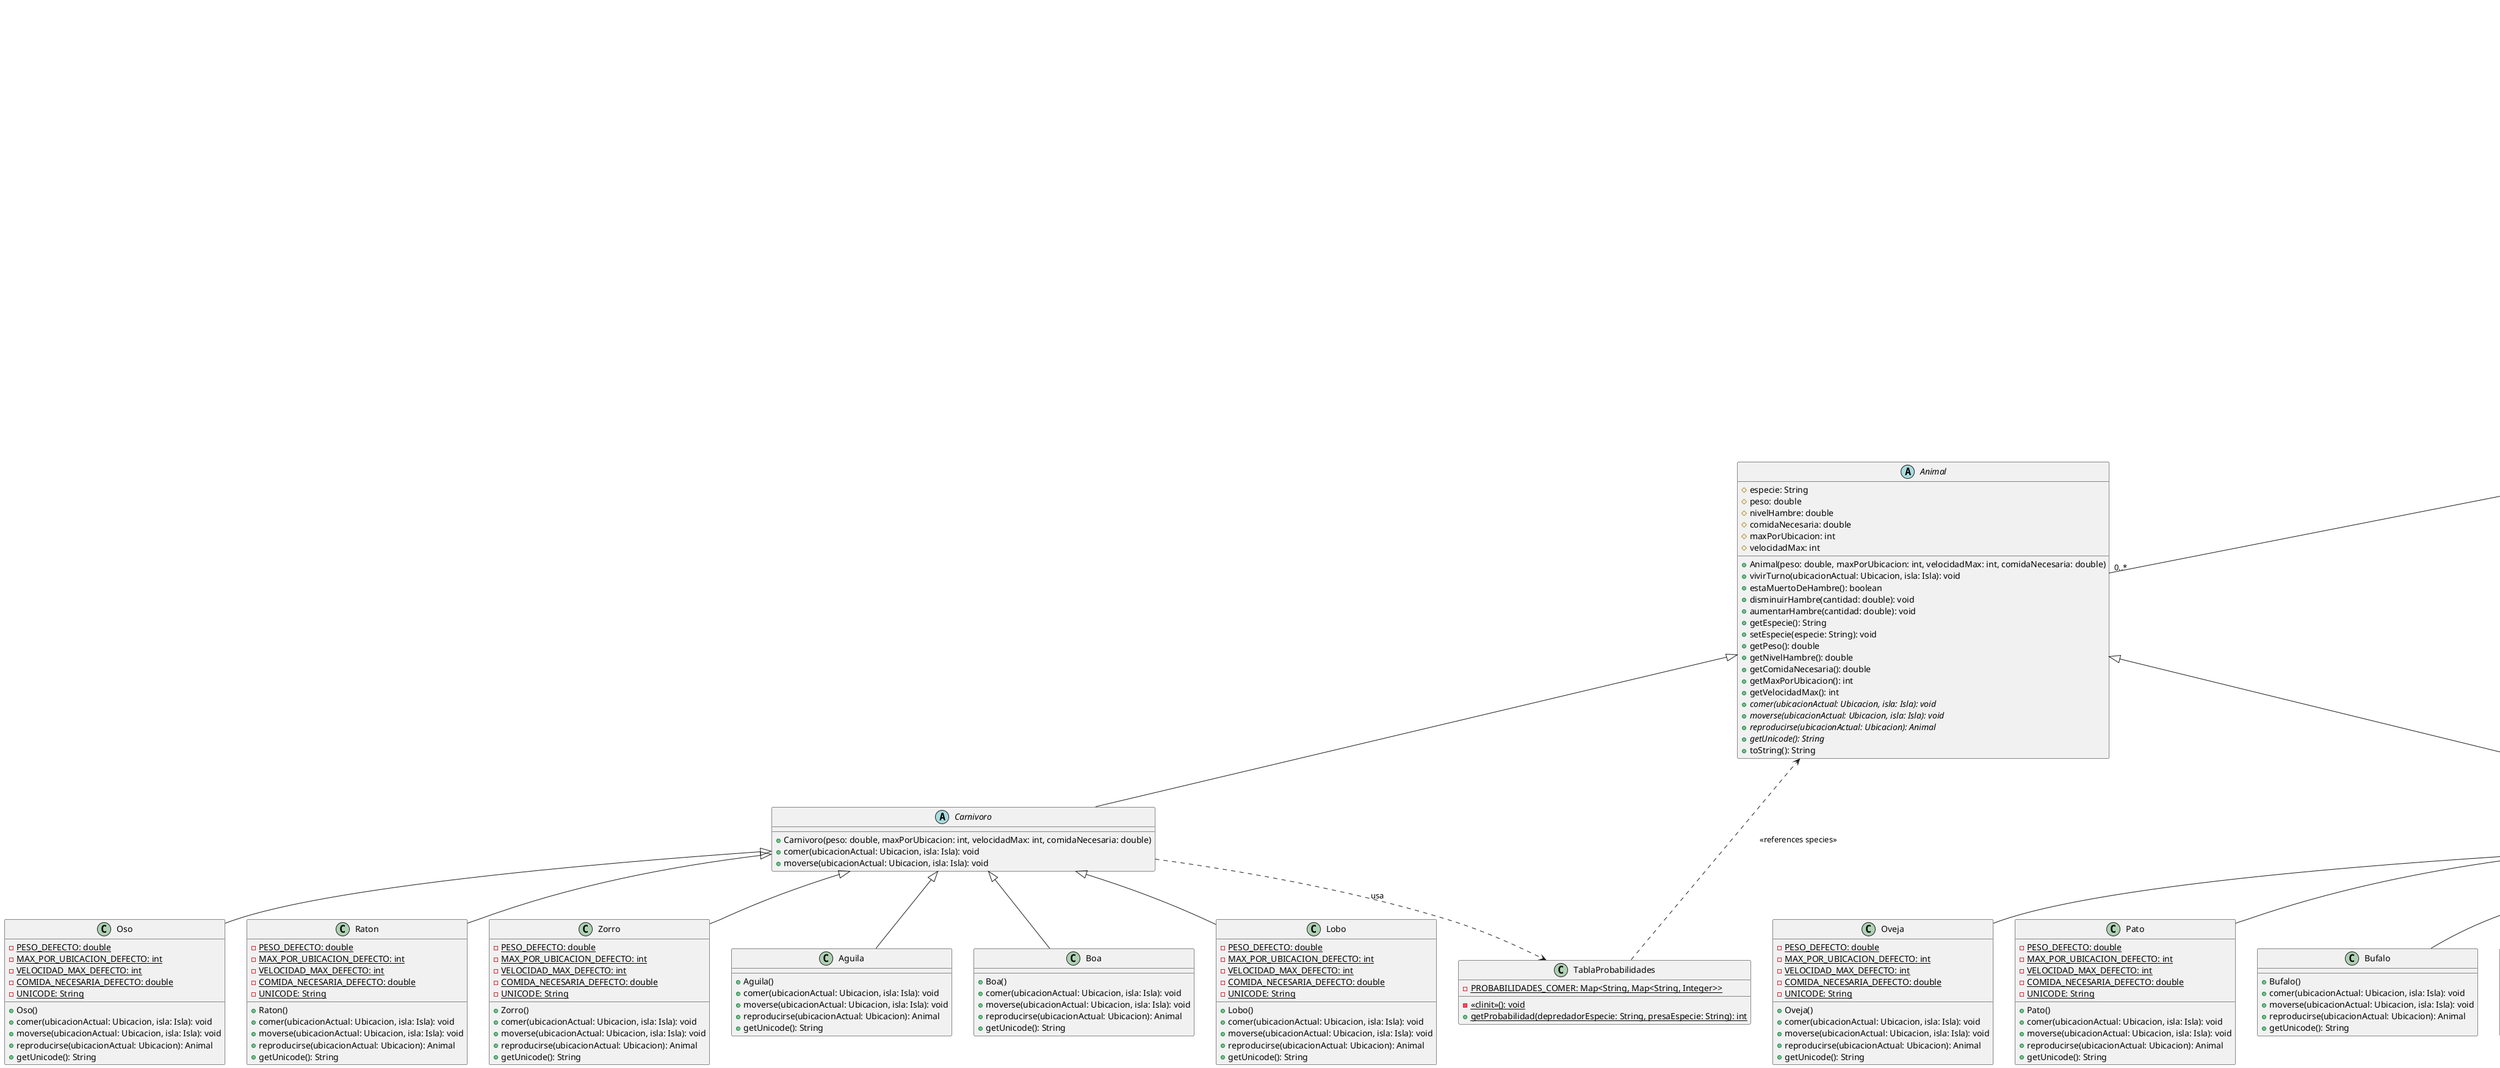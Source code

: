 @startuml

' Relaciones de Asociación / Dependencia
Isla "1" *-- "filas*columnas N" Ubicacion : Una Isla contiene muchas ubicaciones
Ubicacion "1" *-- "0..*" Animal  : Una Ubicacion contiene CERO o MÁS Animales
Ubicacion "1" *-- "1" Planta : Una Ubicacion contiene CERO o MÁS Plantas

Carnivoro ..> TablaProbabilidades : usa
Herbivoro ..> Planta : come

TablaProbabilidades ..> Animal : <<references species>>


class Isla {
        - grid: Ubicacion[][]
        - filas: int
        - columnas: int
        + Isla(filas: int, columnas: int)
        + getUbicacion(fila: int, columna: int): Ubicacion
        + imprimirEstadisticas(): void
        + generarNuevasPlantas(): void
        + getAnimalesEnUbicacion(): Map<Ubicacion, List<Animal>>
        + getUbicacionDeAnimal(animal: Animal): Ubicacion
        + getUbicacionesAdyacentes(ubicacion: Ubicacion): List<Ubicacion>
}

class Ubicacion {
        - fila: int
        - columna: int
        - animalesEnUbicacion: CopyOnWriteArrayList<Animal>
        - plantasEnUbicacion: CopyOnWriteArrayList<Planta>
        + Ubicacion(fila: int, columna: int)
        + getFila(): int
        + getColumna(): int
        + agregarAnimal(animal: Animal): void
        + removerAnimal(animal: Animal): void
        + agregarPlanta(planta: Planta): void
        + removerPlanta(planta: Planta): void
        + getAnimalesEnUbicacion(): CopyOnWriteArrayList<Animal>
        + getPlantasEnUbicacion(): CopyOnWriteArrayList<Planta>
        + contarAnimalesDeEspecie(especie: String): long
        + puedeAgregarAnimal(especie: String, maxPorUbicacion: int): boolean
        + toString(): String
    }

 abstract class Animal {
        # especie: String
        # peso: double
        # nivelHambre: double
        # comidaNecesaria: double
        # maxPorUbicacion: int
        # velocidadMax: int
        + Animal(peso: double, maxPorUbicacion: int, velocidadMax: int, comidaNecesaria: double)
        + vivirTurno(ubicacionActual: Ubicacion, isla: Isla): void
        + estaMuertoDeHambre(): boolean
        + disminuirHambre(cantidad: double): void
        + aumentarHambre(cantidad: double): void
        + getEspecie(): String
        + setEspecie(especie: String): void
        + getPeso(): double
        + getNivelHambre(): double
        + getComidaNecesaria(): double
        + getMaxPorUbicacion(): int
        + getVelocidadMax(): int
        + {abstract} comer(ubicacionActual: Ubicacion, isla: Isla): void
        + {abstract} moverse(ubicacionActual: Ubicacion, isla: Isla): void
        + {abstract} reproducirse(ubicacionActual: Ubicacion): Animal
        + {abstract} getUnicode(): String
        + toString(): String
    }

abstract class Carnivoro extends Animal {
        + Carnivoro(peso: double, maxPorUbicacion: int, velocidadMax: int, comidaNecesaria: double)
        + comer(ubicacionActual: Ubicacion, isla: Isla): void
        + moverse(ubicacionActual: Ubicacion, isla: Isla): void
    }

abstract class Herbivoro extends Animal {
        + Herbivoro(peso: double, maxPorUbicacion: int, velocidadMax: int, comidaNecesaria: double)
        + comer(ubicacionActual: Ubicacion, isla: Isla): void
        + moverse(ubicacionActual: Ubicacion, isla: Isla): void
     }

class Planta {
        - peso: double
        + Planta(peso: double)
        + getPeso(): double
        + setPeso(peso: double): void
        + getTipo(): String
        + toString(): String
    }


class Aguila extends Carnivoro {
    + Aguila()
    + comer(ubicacionActual: Ubicacion, isla: Isla): void
    + moverse(ubicacionActual: Ubicacion, isla: Isla): void
    + reproducirse(ubicacionActual: Ubicacion): Animal
    + getUnicode(): String
}

class Boa extends Carnivoro {
    + Boa()
    + comer(ubicacionActual: Ubicacion, isla: Isla): void
    + moverse(ubicacionActual: Ubicacion, isla: Isla): void
    + reproducirse(ubicacionActual: Ubicacion): Animal
    + getUnicode(): String
}

class Bufalo extends Herbivoro {
    + Bufalo()
    + comer(ubicacionActual: Ubicacion, isla: Isla): void
    + moverse(ubicacionActual: Ubicacion, isla: Isla): void
    + reproducirse(ubicacionActual: Ubicacion): Animal
    + getUnicode(): String
}

class Caballo extends Herbivoro {
    + Caballo()
    + comer(ubicacionActual: Ubicacion, isla: Isla): void
    + moverse(ubicacionActual: Ubicacion, isla: Isla): void
    + reproducirse(ubicacionActual: Ubicacion): Animal
    + getUnicode(): String
}

class Cabra extends Herbivoro {
    + Cabra()
    + comer(ubicacionActual: Ubicacion, isla: Isla): void
    + moverse(ubicacionActual: Ubicacion, isla: Isla): void
    + reproducirse(ubicacionActual: Ubicacion): Animal
    + getUnicode(): String
}

class Ciervo extends Herbivoro {
    + Ciervo()
    + comer(ubicacionActual: Ubicacion, isla: Isla): void
    + moverse(ubicacionActual: Ubicacion, isla: Isla): void
    + reproducirse(ubicacionActual: Ubicacion): Animal
    + getUnicode(): String
}

class Conejo extends Herbivoro {
        - {static} PESO_DEFECTO: double
        - {static} MAX_POR_UBICACION_DEFECTO: int
        - {static} VELOCIDAD_MAX_DEFECTO: int
        - {static} COMIDA_NECESARIA_DEFECTO: double
        - {static} UNICODE: String
        + Conejo()
        + comer(ubicacionActual: Ubicacion, isla: Isla): void
        + moverse(ubicacionActual: Ubicacion, isla: Isla): void
        + reproducirse(ubicacionActual: Ubicacion): Animal
        + getUnicode(): String
}

class Jabali extends Herbivoro {
       - {static} PESO_DEFECTO: double
       - {static} MAX_POR_UBICACION_DEFECTO: int
       - {static} VELOCIDAD_MAX_DEFECTO: int
       - {static} COMIDA_NECESARIA_DEFECTO: double
       - {static} UNICODE: String
       + Jabali()
       + comer(ubicacionActual: Ubicacion, isla: Isla): void
       + moverse(ubicacionActual: Ubicacion, isla: Isla): void
       + reproducirse(ubicacionActual: Ubicacion): Animal
       + getUnicode(): String
}

class Lobo extends Carnivoro {
        - {static} PESO_DEFECTO: double
        - {static} MAX_POR_UBICACION_DEFECTO: int
        - {static} VELOCIDAD_MAX_DEFECTO: int
        - {static} COMIDA_NECESARIA_DEFECTO: double
        - {static} UNICODE: String
        + Lobo()
        + comer(ubicacionActual: Ubicacion, isla: Isla): void
        + moverse(ubicacionActual: Ubicacion, isla: Isla): void
        + reproducirse(ubicacionActual: Ubicacion): Animal
        + getUnicode(): String
}

class Oruga extends Herbivoro {
        - {static} PESO_DEFECTO: double
        - {static} MAX_POR_UBICACION_DEFECTO: int
        - {static} VELOCIDAD_MAX_DEFECTO: int
        - {static} COMIDA_NECESARIA_DEFECTO: double
        - {static} UNICODE: String
        + Oruga()
        + comer(ubicacionActual: Ubicacion, isla: Isla): void
        + moverse(ubicacionActual: Ubicacion, isla: Isla): void
        + reproducirse(ubicacionActual: Ubicacion): Animal
        + getUnicode(): String
}

class Oso extends Carnivoro {
        - {static} PESO_DEFECTO: double
        - {static} MAX_POR_UBICACION_DEFECTO: int
        - {static} VELOCIDAD_MAX_DEFECTO: int
        - {static} COMIDA_NECESARIA_DEFECTO: double
        - {static} UNICODE: String
        + Oso()
        + comer(ubicacionActual: Ubicacion, isla: Isla): void
        + moverse(ubicacionActual: Ubicacion, isla: Isla): void
        + reproducirse(ubicacionActual: Ubicacion): Animal
        + getUnicode(): String
}

class Oveja extends Herbivoro {
        - {static} PESO_DEFECTO: double
        - {static} MAX_POR_UBICACION_DEFECTO: int
        - {static} VELOCIDAD_MAX_DEFECTO: int
        - {static} COMIDA_NECESARIA_DEFECTO: double
        - {static} UNICODE: String
        + Oveja()
        + comer(ubicacionActual: Ubicacion, isla: Isla): void
        + moverse(ubicacionActual: Ubicacion, isla: Isla): void
        + reproducirse(ubicacionActual: Ubicacion): Animal
        + getUnicode(): String
}

class Pato extends Herbivoro {
         - {static} PESO_DEFECTO: double
         - {static} MAX_POR_UBICACION_DEFECTO: int
         - {static} VELOCIDAD_MAX_DEFECTO: int
         - {static} COMIDA_NECESARIA_DEFECTO: double
         - {static} UNICODE: String
         + Pato()
         + comer(ubicacionActual: Ubicacion, isla: Isla): void
         + moverse(ubicacionActual: Ubicacion, isla: Isla): void
         + reproducirse(ubicacionActual: Ubicacion): Animal
         + getUnicode(): String
}

class Raton extends Carnivoro {
        - {static} PESO_DEFECTO: double
        - {static} MAX_POR_UBICACION_DEFECTO: int
        - {static} VELOCIDAD_MAX_DEFECTO: int
        - {static} COMIDA_NECESARIA_DEFECTO: double
        - {static} UNICODE: String
        + Raton()
        + comer(ubicacionActual: Ubicacion, isla: Isla): void
        + moverse(ubicacionActual: Ubicacion, isla: Isla): void
        + reproducirse(ubicacionActual: Ubicacion): Animal
        + getUnicode(): String
}

class Zorro extends Carnivoro {
        - {static} PESO_DEFECTO: double
        - {static} MAX_POR_UBICACION_DEFECTO: int
        - {static} VELOCIDAD_MAX_DEFECTO: int
        - {static} COMIDA_NECESARIA_DEFECTO: double
        - {static} UNICODE: String
        + Zorro()
        + comer(ubicacionActual: Ubicacion, isla: Isla): void
        + moverse(ubicacionActual: Ubicacion, isla: Isla): void
        + reproducirse(ubicacionActual: Ubicacion): Animal
        + getUnicode(): String
}

class TablaProbabilidades {
    - {static} PROBABILIDADES_COMER: Map<String, Map<String, Integer>>
    - {static} <<clinit>>(): void
    + {static} getProbabilidad(depredadorEspecie: String, presaEspecie: String): int
}

class mainSimulador {
    - {static} isla: Isla
    - {static} NUM_TURNOS: int
    - {static} FILAS: int
    - {static} COLUMNAS: int
    + {static} main(args: String[]): void
    - {static} poblarIslaInicialmente(): void
    - {static} realizarTurno(): void
}

@enduml
